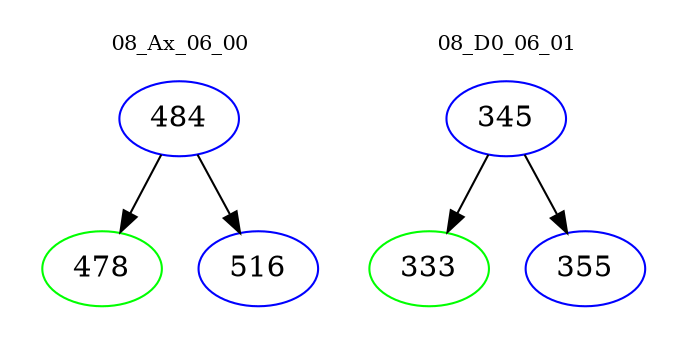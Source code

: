 digraph{
subgraph cluster_0 {
color = white
label = "08_Ax_06_00";
fontsize=10;
T0_484 [label="484", color="blue"]
T0_484 -> T0_478 [color="black"]
T0_478 [label="478", color="green"]
T0_484 -> T0_516 [color="black"]
T0_516 [label="516", color="blue"]
}
subgraph cluster_1 {
color = white
label = "08_D0_06_01";
fontsize=10;
T1_345 [label="345", color="blue"]
T1_345 -> T1_333 [color="black"]
T1_333 [label="333", color="green"]
T1_345 -> T1_355 [color="black"]
T1_355 [label="355", color="blue"]
}
}
